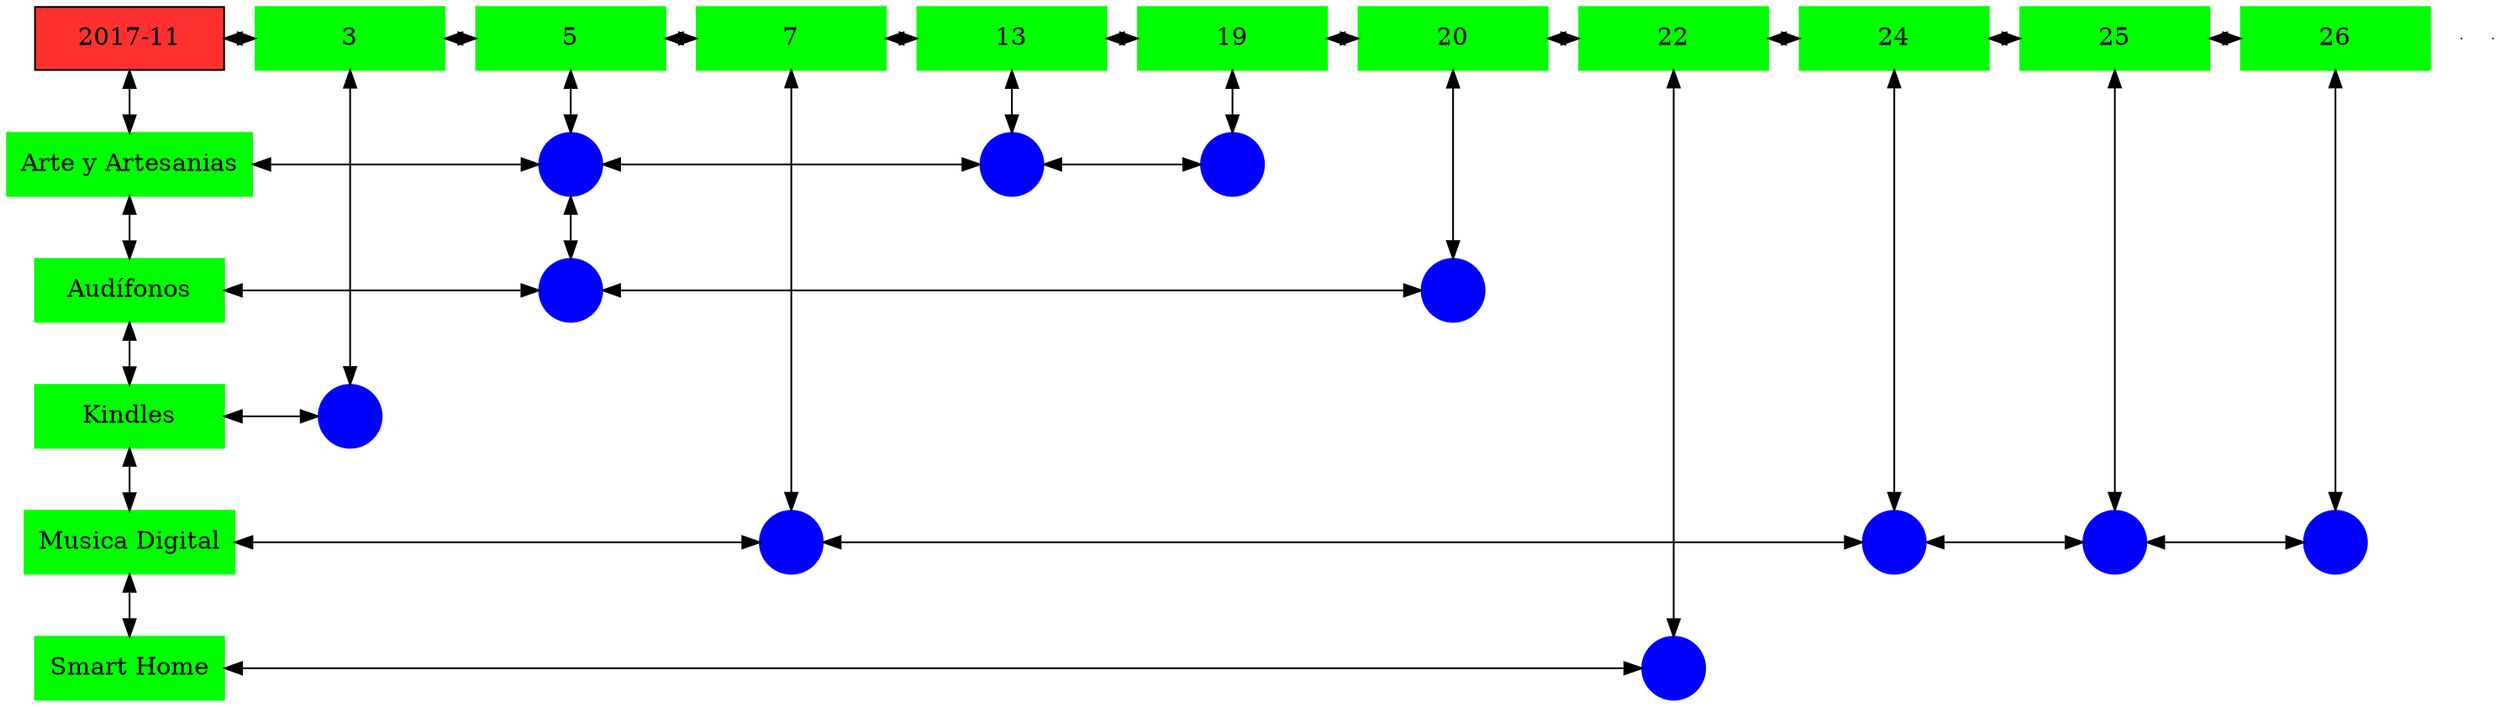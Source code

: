 digraph G{
node[shape="box"];
nodeMt[ label = "2017-11", width = 1.5, style = filled, fillcolor = firebrick1, group = 1 ];
e0[ shape = point, width = 0 ];
e1[ shape = point, width = 0 ];
node0xc002062dc0[label="3",color=green,style =filled,width = 1.5 group=3];
nodeMt->node0xc002062dc0[dir="both"];
{rank=same;nodeMt;node0xc002062dc0;}
node0xc001e6fdb0[label="5",color=green,style =filled,width = 1.5 group=5];
node0xc002062dc0->node0xc001e6fdb0[dir="both"];
{rank=same;node0xc002062dc0;node0xc001e6fdb0;}
node0xc0021db130[label="7",color=green,style =filled,width = 1.5 group=7];
node0xc001e6fdb0->node0xc0021db130[dir="both"];
{rank=same;node0xc001e6fdb0;node0xc0021db130;}
node0xc0021b54f0[label="13",color=green,style =filled,width = 1.5 group=13];
node0xc0021db130->node0xc0021b54f0[dir="both"];
{rank=same;node0xc0021db130;node0xc0021b54f0;}
node0xc001f2c820[label="19",color=green,style =filled,width = 1.5 group=19];
node0xc0021b54f0->node0xc001f2c820[dir="both"];
{rank=same;node0xc0021b54f0;node0xc001f2c820;}
node0xc002051ae0[label="20",color=green,style =filled,width = 1.5 group=20];
node0xc001f2c820->node0xc002051ae0[dir="both"];
{rank=same;node0xc001f2c820;node0xc002051ae0;}
node0xc00224d130[label="22",color=green,style =filled,width = 1.5 group=22];
node0xc002051ae0->node0xc00224d130[dir="both"];
{rank=same;node0xc002051ae0;node0xc00224d130;}
node0xc001ec0410[label="24",color=green,style =filled,width = 1.5 group=24];
node0xc00224d130->node0xc001ec0410[dir="both"];
{rank=same;node0xc00224d130;node0xc001ec0410;}
node0xc002294780[label="25",color=green,style =filled,width = 1.5 group=25];
node0xc001ec0410->node0xc002294780[dir="both"];
{rank=same;node0xc001ec0410;node0xc002294780;}
node0xc001ea61e0[label="26",color=green,style =filled,width = 1.5 group=26];
node0xc002294780->node0xc001ea61e0[dir="both"];
{rank=same;node0xc002294780;node0xc001ea61e0;}
node0xc001e6fd60[label="Arte y Artesanias",color=green,style =filled width = 1.5 group=1];
node0xc001e74880[label="",color=blue,style =filled, width = 0.5 group=5 shape=circle];
node0xc001e6fd60->node0xc001e74880[dir="both"];
{rank=same;node0xc001e6fd60;node0xc001e74880;}
node0xc0021c2100[label="",color=blue,style =filled, width = 0.5 group=13 shape=circle];
node0xc001e74880->node0xc0021c2100[dir="both"];
{rank=same;node0xc0021c2100;node0xc001e74880;}
node0xc001f28a80[label="",color=blue,style =filled, width = 0.5 group=19 shape=circle];
node0xc0021c2100->node0xc001f28a80[dir="both"];
{rank=same;node0xc001f28a80;node0xc0021c2100;}
node0xc001f04820[label="Audífonos",color=green,style =filled width = 1.5 group=1];
node0xc002199d00[label="",color=blue,style =filled, width = 0.5 group=5 shape=circle];
node0xc001f04820->node0xc002199d00[dir="both"];
{rank=same;node0xc001f04820;node0xc002199d00;}
node0xc00204d600[label="",color=blue,style =filled, width = 0.5 group=20 shape=circle];
node0xc002199d00->node0xc00204d600[dir="both"];
{rank=same;node0xc00204d600;node0xc002199d00;}
node0xc002062d70[label="Kindles",color=green,style =filled width = 1.5 group=1];
node0xc002064200[label="",color=blue,style =filled, width = 0.5 group=3 shape=circle];
node0xc002062d70->node0xc002064200[dir="both"];
{rank=same;node0xc002062d70;node0xc002064200;}
node0xc001ea6190[label="Musica Digital",color=green,style =filled width = 1.5 group=1];
node0xc0021d7380[label="",color=blue,style =filled, width = 0.5 group=7 shape=circle];
node0xc001ea6190->node0xc0021d7380[dir="both"];
{rank=same;node0xc001ea6190;node0xc0021d7380;}
node0xc001ebc900[label="",color=blue,style =filled, width = 0.5 group=24 shape=circle];
node0xc0021d7380->node0xc001ebc900[dir="both"];
{rank=same;node0xc001ebc900;node0xc0021d7380;}
node0xc002298180[label="",color=blue,style =filled, width = 0.5 group=25 shape=circle];
node0xc001ebc900->node0xc002298180[dir="both"];
{rank=same;node0xc002298180;node0xc001ebc900;}
node0xc001ea4200[label="",color=blue,style =filled, width = 0.5 group=26 shape=circle];
node0xc002298180->node0xc001ea4200[dir="both"];
{rank=same;node0xc001ea4200;node0xc002298180;}
node0xc00224d0e0[label="Smart Home",color=green,style =filled width = 1.5 group=1];
node0xc002247900[label="",color=blue,style =filled, width = 0.5 group=22 shape=circle];
node0xc00224d0e0->node0xc002247900[dir="both"];
{rank=same;node0xc00224d0e0;node0xc002247900;}
node0xc002062dc0->node0xc002064200[dir="both"];
node0xc001e6fdb0->node0xc001e74880[dir="both"];
node0xc001e74880->node0xc002199d00[dir="both"];
node0xc0021db130->node0xc0021d7380[dir="both"];
node0xc0021b54f0->node0xc0021c2100[dir="both"];
node0xc001f2c820->node0xc001f28a80[dir="both"];
node0xc002051ae0->node0xc00204d600[dir="both"];
node0xc00224d130->node0xc002247900[dir="both"];
node0xc001ec0410->node0xc001ebc900[dir="both"];
node0xc002294780->node0xc002298180[dir="both"];
node0xc001ea61e0->node0xc001ea4200[dir="both"];
nodeMt->node0xc001e6fd60[dir="both"];
node0xc001e6fd60->node0xc001f04820[dir="both"];
node0xc001f04820->node0xc002062d70[dir="both"];
node0xc002062d70->node0xc001ea6190[dir="both"];
node0xc001ea6190->node0xc00224d0e0[dir="both"];
}
